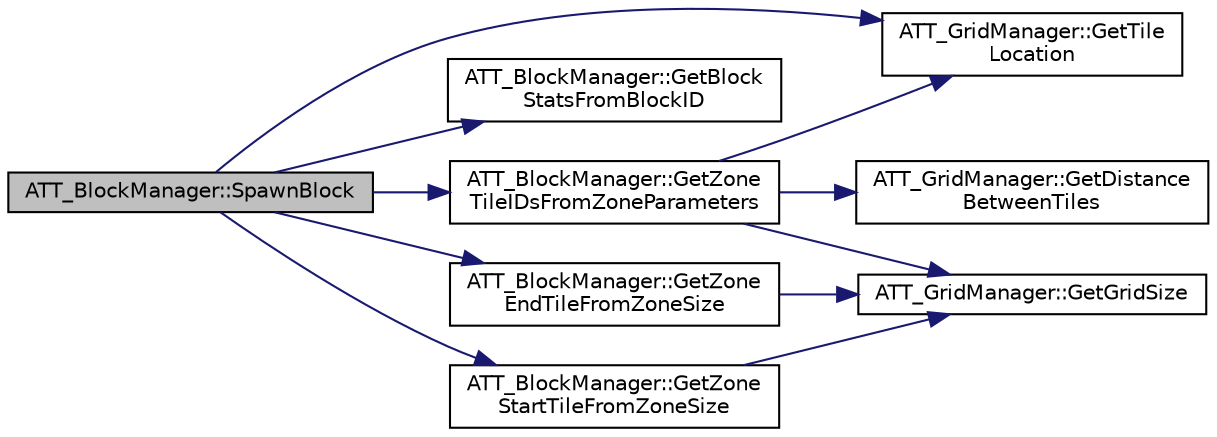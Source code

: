 digraph "ATT_BlockManager::SpawnBlock"
{
 // LATEX_PDF_SIZE
  edge [fontname="Helvetica",fontsize="10",labelfontname="Helvetica",labelfontsize="10"];
  node [fontname="Helvetica",fontsize="10",shape=record];
  rankdir="LR";
  Node76 [label="ATT_BlockManager::SpawnBlock",height=0.2,width=0.4,color="black", fillcolor="grey75", style="filled", fontcolor="black",tooltip="Calculate the zone used by the block & assign the tile arrays to the block."];
  Node76 -> Node77 [color="midnightblue",fontsize="10",style="solid"];
  Node77 [label="ATT_GridManager::GetTile\lLocation",height=0.2,width=0.4,color="black", fillcolor="white", style="filled",URL="$class_a_t_t___grid_manager.html#a8498f5d3bf51947e60b9604cc8a6ae37",tooltip="Accessor - Public accessor for tile locations."];
  Node76 -> Node78 [color="midnightblue",fontsize="10",style="solid"];
  Node78 [label="ATT_BlockManager::GetBlock\lStatsFromBlockID",height=0.2,width=0.4,color="black", fillcolor="white", style="filled",URL="$class_a_t_t___block_manager.html#a9cfa474a85d9f0843d92db0622ece18b",tooltip="Returns data of block from its BlockID (see TT_Struct_Block)."];
  Node76 -> Node79 [color="midnightblue",fontsize="10",style="solid"];
  Node79 [label="ATT_BlockManager::GetZone\lStartTileFromZoneSize",height=0.2,width=0.4,color="black", fillcolor="white", style="filled",URL="$class_a_t_t___block_manager.html#a59bada3b5d0d0f9d55fa6ef89133849b",tooltip="Returns the TileID of the corner tile opposite to tileB in a zone defined by parameters (see top of p..."];
  Node79 -> Node80 [color="midnightblue",fontsize="10",style="solid"];
  Node80 [label="ATT_GridManager::GetGridSize",height=0.2,width=0.4,color="black", fillcolor="white", style="filled",URL="$class_a_t_t___grid_manager.html#ac32858e31de063415fcb5131962d4a59",tooltip="Accessor - Returns the size of the grid in a 2D Vector."];
  Node76 -> Node81 [color="midnightblue",fontsize="10",style="solid"];
  Node81 [label="ATT_BlockManager::GetZone\lEndTileFromZoneSize",height=0.2,width=0.4,color="black", fillcolor="white", style="filled",URL="$class_a_t_t___block_manager.html#ae317f6c25bbb2a33a510ac726fe267ab",tooltip="Returns the TileID of the corner tile opposite to tileA in a zone defined by parameters (see top of p..."];
  Node81 -> Node80 [color="midnightblue",fontsize="10",style="solid"];
  Node76 -> Node82 [color="midnightblue",fontsize="10",style="solid"];
  Node82 [label="ATT_BlockManager::GetZone\lTileIDsFromZoneParameters",height=0.2,width=0.4,color="black", fillcolor="white", style="filled",URL="$class_a_t_t___block_manager.html#a5b89998b7b010e253761617f03362b03",tooltip="Returns all the tiles included in the zone delimited by tileA & tileB (opposing corners of the rectan..."];
  Node82 -> Node80 [color="midnightblue",fontsize="10",style="solid"];
  Node82 -> Node83 [color="midnightblue",fontsize="10",style="solid"];
  Node83 [label="ATT_GridManager::GetDistance\lBetweenTiles",height=0.2,width=0.4,color="black", fillcolor="white", style="filled",URL="$class_a_t_t___grid_manager.html#ac48caa79e0a7d2255484da80e5e563d3",tooltip="Accessor - Returns the distance between each tile."];
  Node82 -> Node77 [color="midnightblue",fontsize="10",style="solid"];
}
